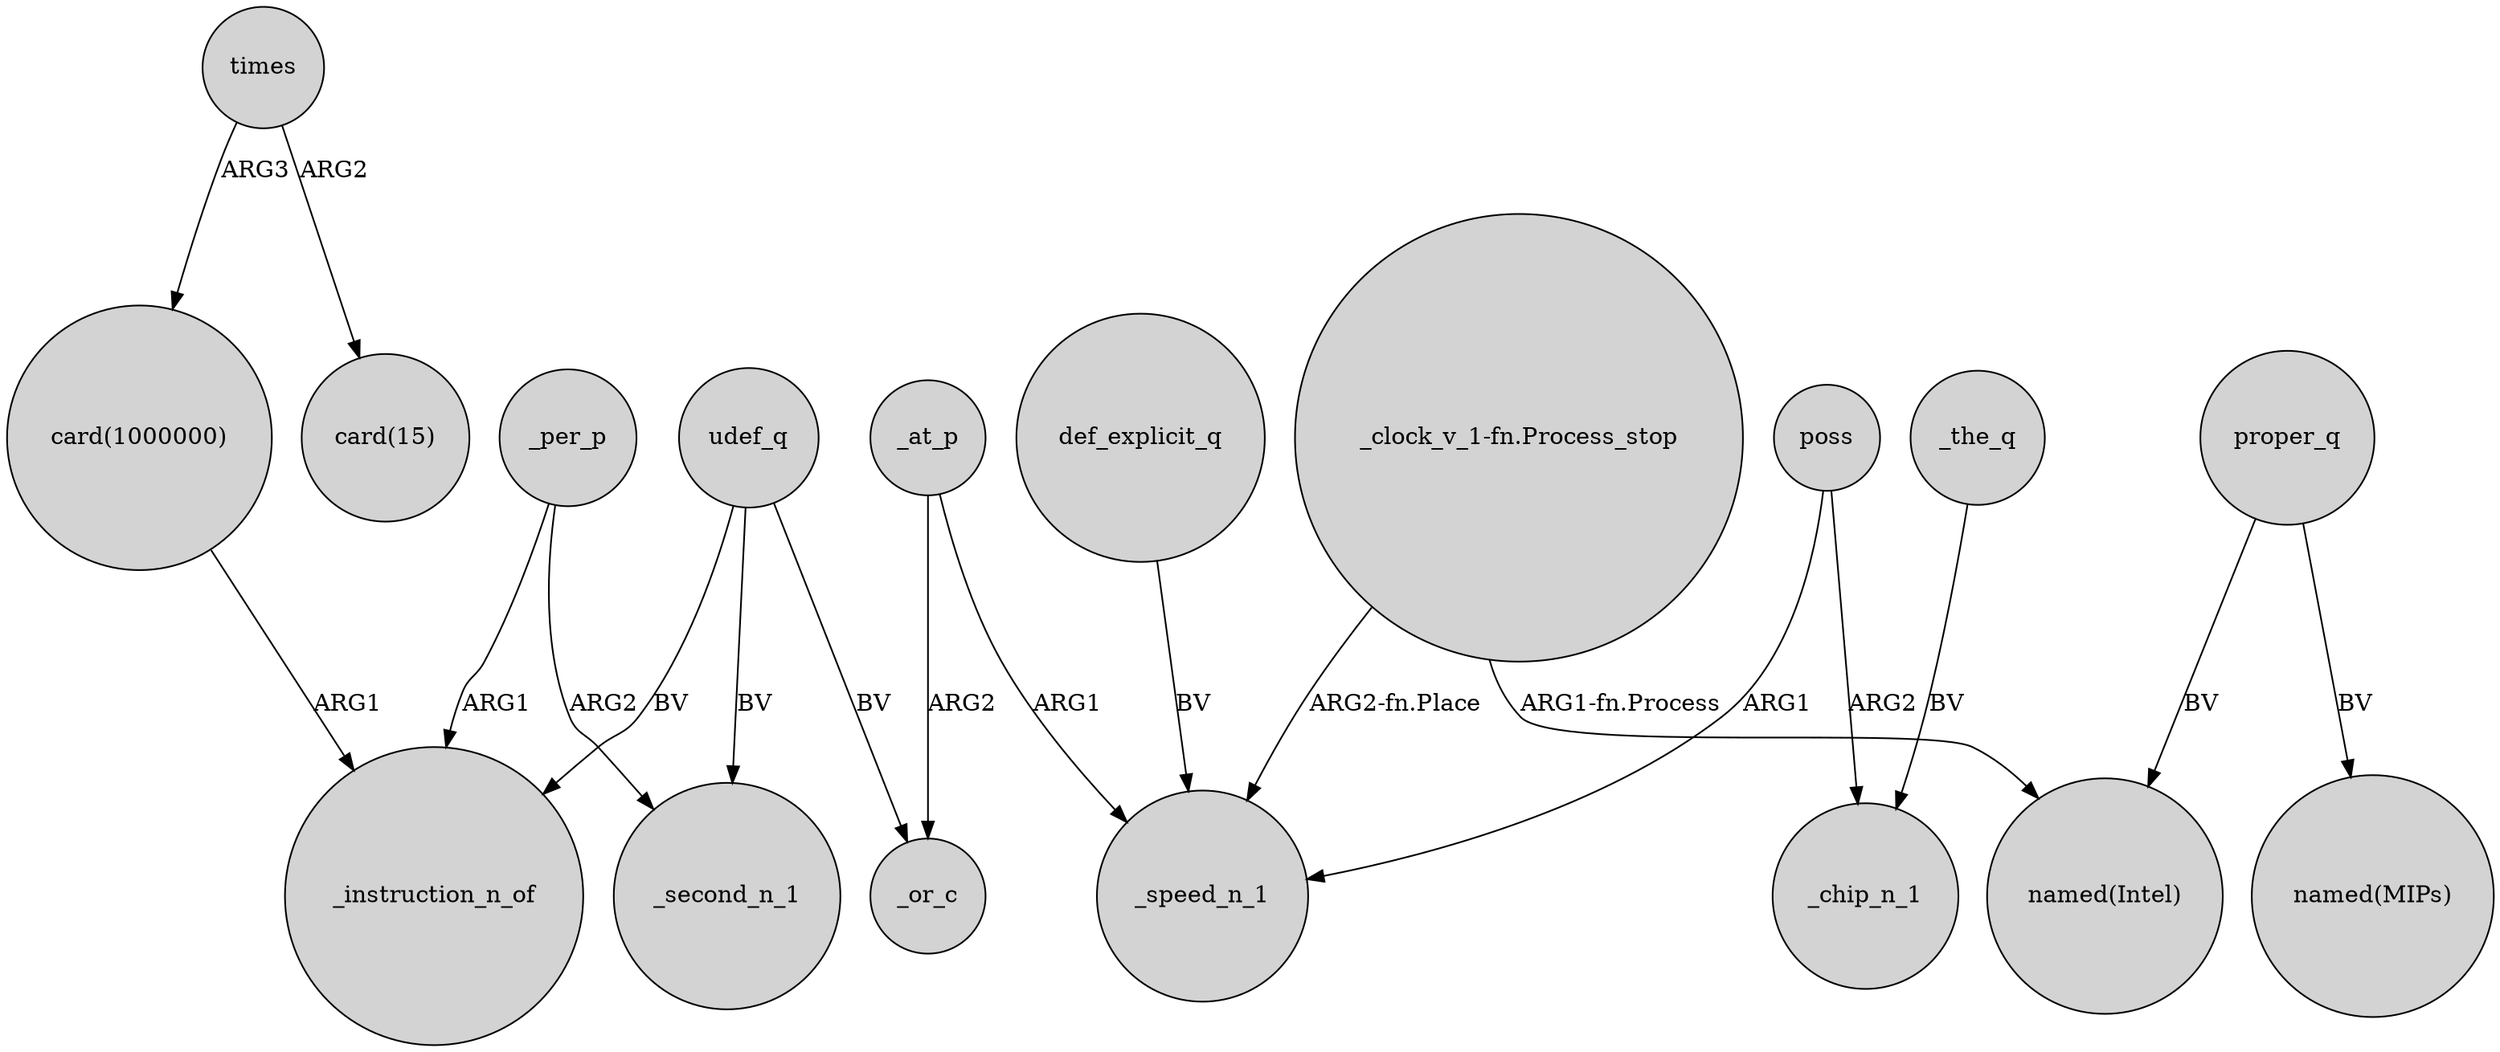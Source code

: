 digraph {
	node [shape=circle style=filled]
	times -> "card(1000000)" [label=ARG3]
	"card(1000000)" -> _instruction_n_of [label=ARG1]
	"_clock_v_1-fn.Process_stop" -> _speed_n_1 [label="ARG2-fn.Place"]
	proper_q -> "named(MIPs)" [label=BV]
	poss -> _speed_n_1 [label=ARG1]
	poss -> _chip_n_1 [label=ARG2]
	def_explicit_q -> _speed_n_1 [label=BV]
	_per_p -> _second_n_1 [label=ARG2]
	_per_p -> _instruction_n_of [label=ARG1]
	_the_q -> _chip_n_1 [label=BV]
	"_clock_v_1-fn.Process_stop" -> "named(Intel)" [label="ARG1-fn.Process"]
	_at_p -> _speed_n_1 [label=ARG1]
	proper_q -> "named(Intel)" [label=BV]
	times -> "card(15)" [label=ARG2]
	udef_q -> _or_c [label=BV]
	_at_p -> _or_c [label=ARG2]
	udef_q -> _second_n_1 [label=BV]
	udef_q -> _instruction_n_of [label=BV]
}
